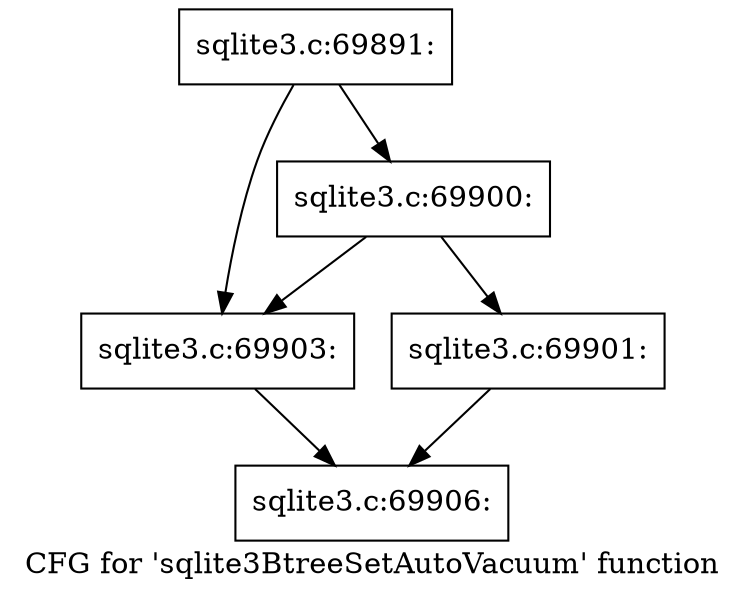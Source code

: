 digraph "CFG for 'sqlite3BtreeSetAutoVacuum' function" {
	label="CFG for 'sqlite3BtreeSetAutoVacuum' function";

	Node0x55c0f84df410 [shape=record,label="{sqlite3.c:69891:}"];
	Node0x55c0f84df410 -> Node0x55c0f84e5c90;
	Node0x55c0f84df410 -> Node0x55c0f84e5c40;
	Node0x55c0f84e5c90 [shape=record,label="{sqlite3.c:69900:}"];
	Node0x55c0f84e5c90 -> Node0x55c0f84e5ba0;
	Node0x55c0f84e5c90 -> Node0x55c0f84e5c40;
	Node0x55c0f84e5ba0 [shape=record,label="{sqlite3.c:69901:}"];
	Node0x55c0f84e5ba0 -> Node0x55c0f84e5bf0;
	Node0x55c0f84e5c40 [shape=record,label="{sqlite3.c:69903:}"];
	Node0x55c0f84e5c40 -> Node0x55c0f84e5bf0;
	Node0x55c0f84e5bf0 [shape=record,label="{sqlite3.c:69906:}"];
}
